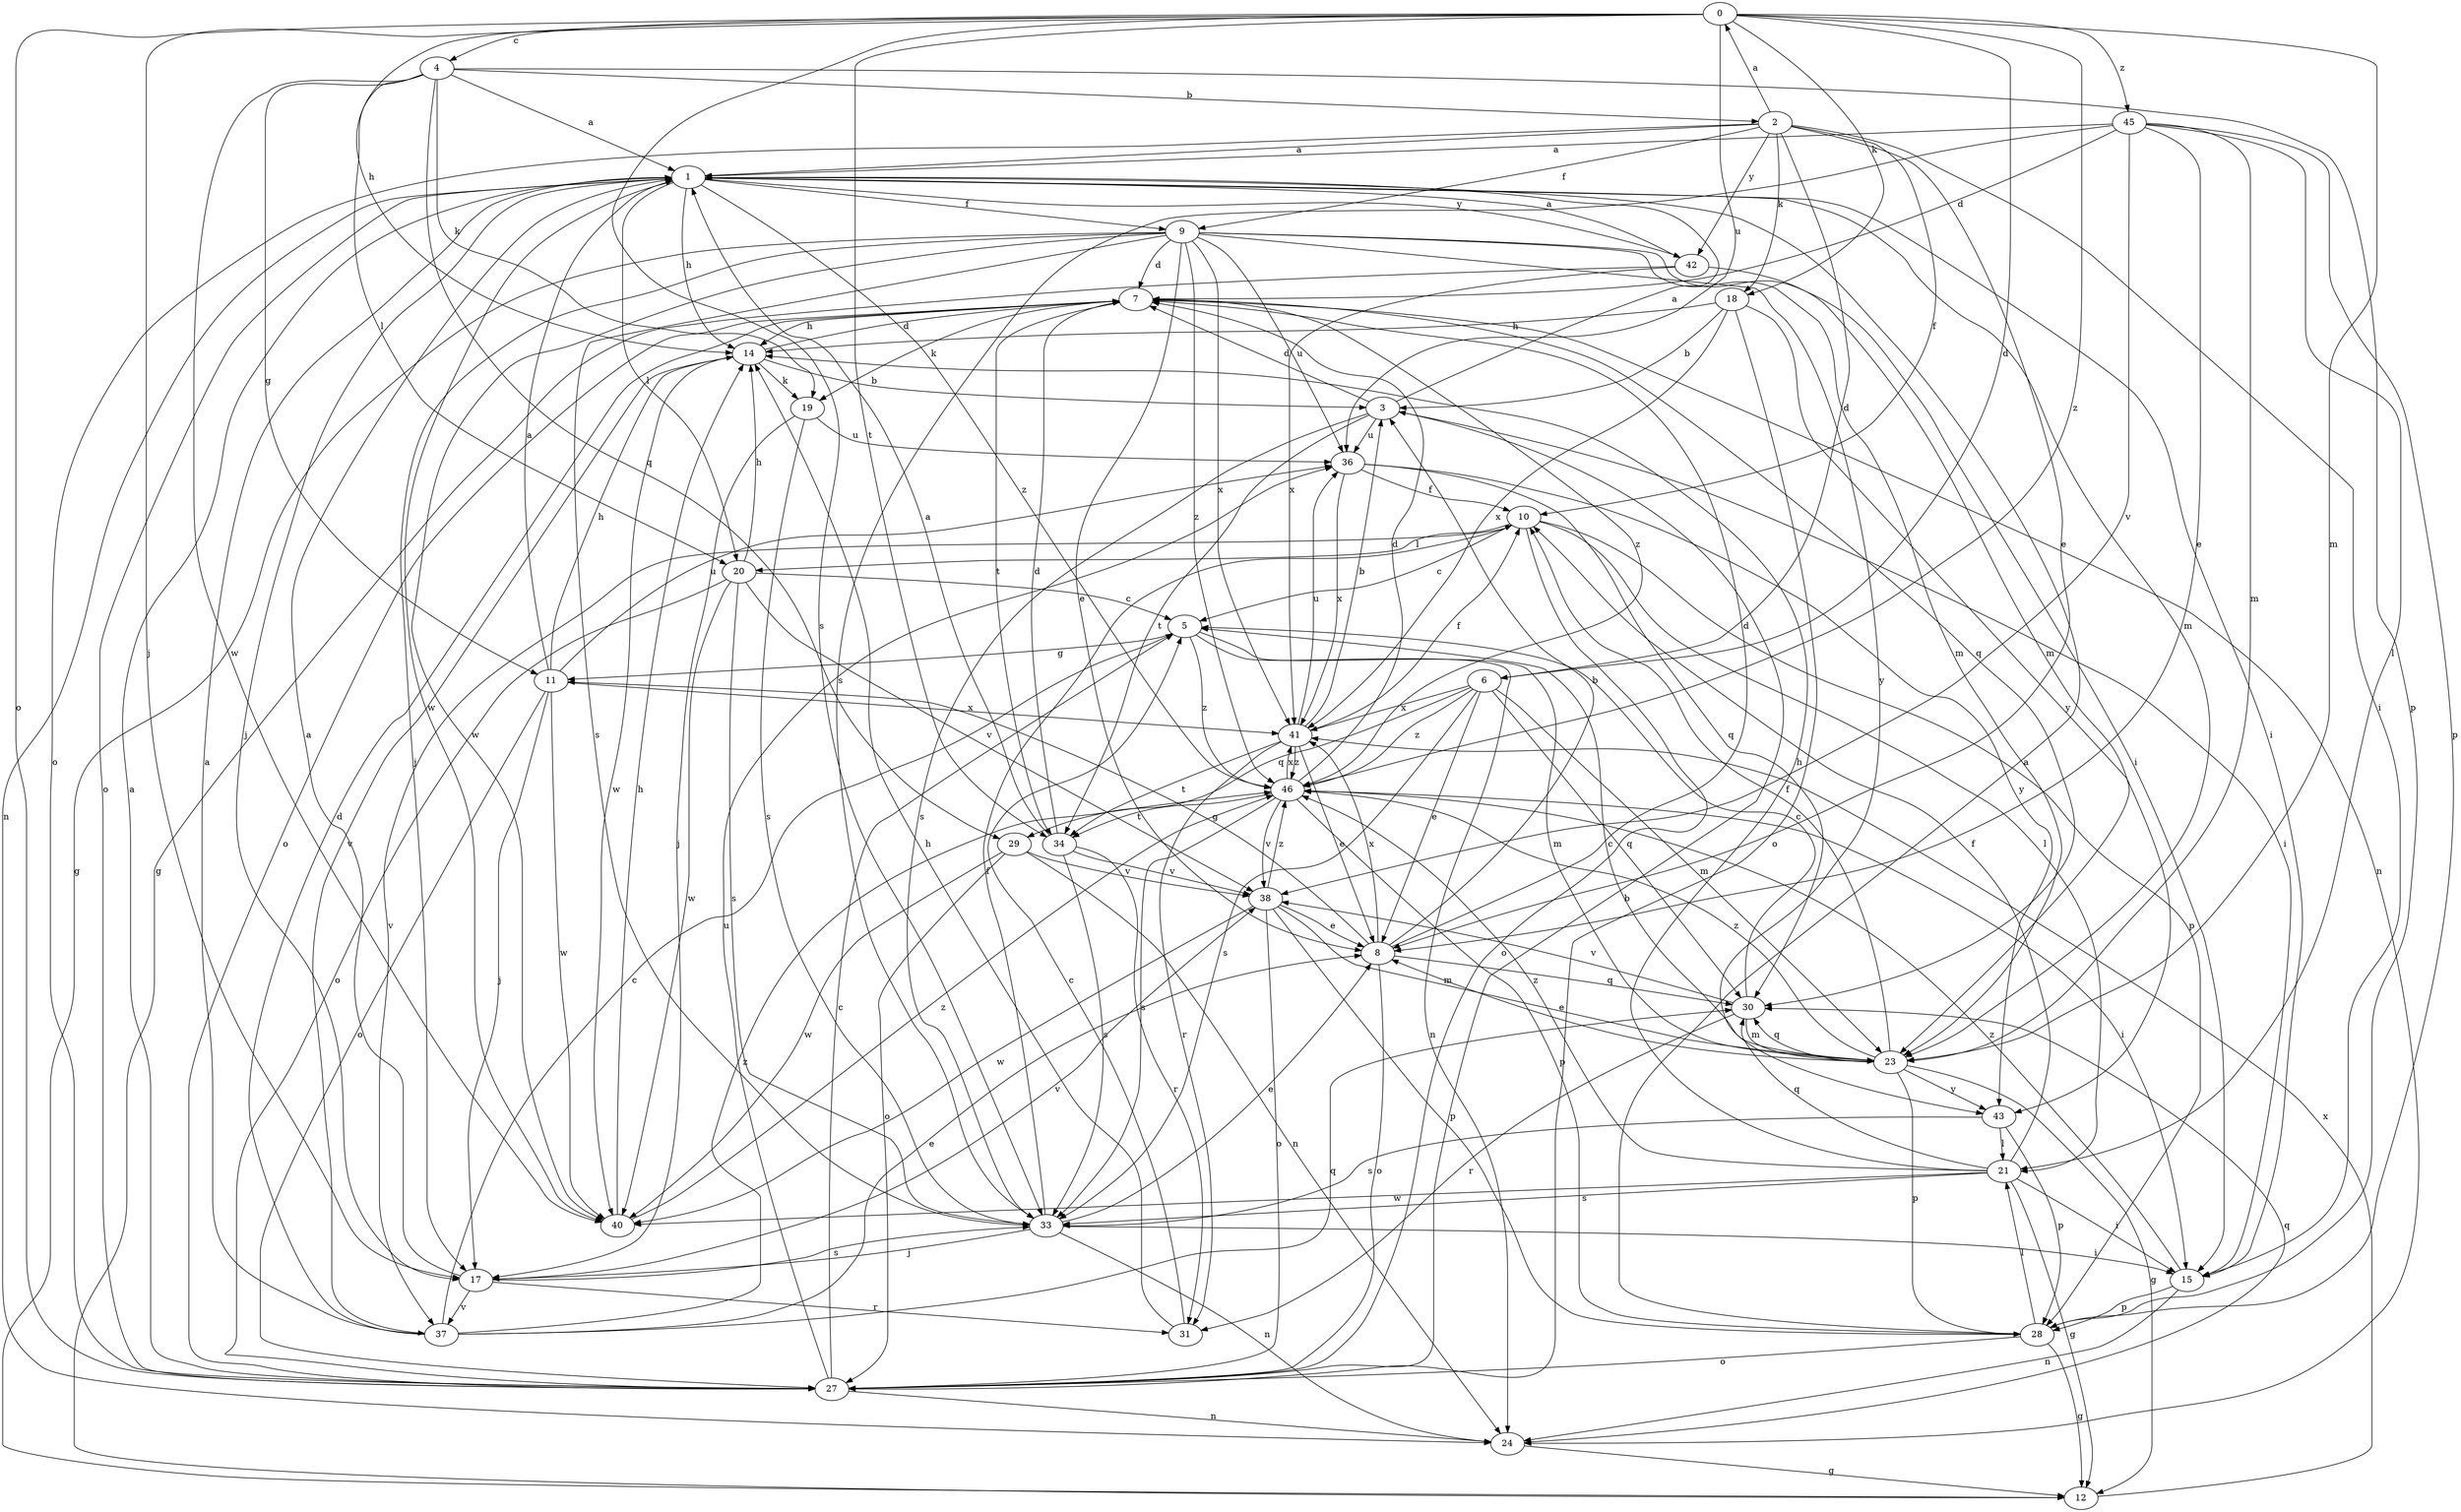 strict digraph  {
0;
1;
2;
3;
4;
5;
6;
7;
8;
9;
10;
11;
12;
14;
15;
17;
18;
19;
20;
21;
23;
24;
27;
28;
29;
30;
31;
33;
34;
36;
37;
38;
40;
41;
42;
43;
45;
46;
0 -> 4  [label=c];
0 -> 6  [label=d];
0 -> 14  [label=h];
0 -> 17  [label=j];
0 -> 18  [label=k];
0 -> 23  [label=m];
0 -> 27  [label=o];
0 -> 33  [label=s];
0 -> 34  [label=t];
0 -> 36  [label=u];
0 -> 45  [label=z];
0 -> 46  [label=z];
1 -> 9  [label=f];
1 -> 14  [label=h];
1 -> 15  [label=i];
1 -> 17  [label=j];
1 -> 20  [label=l];
1 -> 23  [label=m];
1 -> 24  [label=n];
1 -> 27  [label=o];
1 -> 40  [label=w];
1 -> 42  [label=y];
1 -> 46  [label=z];
2 -> 0  [label=a];
2 -> 1  [label=a];
2 -> 6  [label=d];
2 -> 8  [label=e];
2 -> 9  [label=f];
2 -> 10  [label=f];
2 -> 15  [label=i];
2 -> 18  [label=k];
2 -> 27  [label=o];
2 -> 42  [label=y];
3 -> 1  [label=a];
3 -> 7  [label=d];
3 -> 15  [label=i];
3 -> 33  [label=s];
3 -> 34  [label=t];
3 -> 36  [label=u];
4 -> 1  [label=a];
4 -> 2  [label=b];
4 -> 11  [label=g];
4 -> 19  [label=k];
4 -> 20  [label=l];
4 -> 28  [label=p];
4 -> 29  [label=q];
4 -> 40  [label=w];
5 -> 11  [label=g];
5 -> 23  [label=m];
5 -> 24  [label=n];
5 -> 46  [label=z];
6 -> 8  [label=e];
6 -> 23  [label=m];
6 -> 29  [label=q];
6 -> 30  [label=q];
6 -> 33  [label=s];
6 -> 41  [label=x];
6 -> 46  [label=z];
7 -> 14  [label=h];
7 -> 19  [label=k];
7 -> 24  [label=n];
7 -> 27  [label=o];
7 -> 30  [label=q];
7 -> 34  [label=t];
7 -> 46  [label=z];
8 -> 3  [label=b];
8 -> 7  [label=d];
8 -> 11  [label=g];
8 -> 27  [label=o];
8 -> 30  [label=q];
8 -> 41  [label=x];
9 -> 7  [label=d];
9 -> 8  [label=e];
9 -> 12  [label=g];
9 -> 15  [label=i];
9 -> 17  [label=j];
9 -> 23  [label=m];
9 -> 33  [label=s];
9 -> 36  [label=u];
9 -> 40  [label=w];
9 -> 41  [label=x];
9 -> 43  [label=y];
9 -> 46  [label=z];
10 -> 5  [label=c];
10 -> 20  [label=l];
10 -> 21  [label=l];
10 -> 27  [label=o];
10 -> 28  [label=p];
10 -> 37  [label=v];
11 -> 1  [label=a];
11 -> 14  [label=h];
11 -> 17  [label=j];
11 -> 27  [label=o];
11 -> 36  [label=u];
11 -> 40  [label=w];
11 -> 41  [label=x];
12 -> 41  [label=x];
14 -> 3  [label=b];
14 -> 7  [label=d];
14 -> 19  [label=k];
14 -> 37  [label=v];
14 -> 40  [label=w];
15 -> 24  [label=n];
15 -> 28  [label=p];
15 -> 46  [label=z];
17 -> 1  [label=a];
17 -> 31  [label=r];
17 -> 33  [label=s];
17 -> 37  [label=v];
17 -> 38  [label=v];
18 -> 3  [label=b];
18 -> 14  [label=h];
18 -> 27  [label=o];
18 -> 41  [label=x];
18 -> 43  [label=y];
19 -> 17  [label=j];
19 -> 33  [label=s];
19 -> 36  [label=u];
20 -> 5  [label=c];
20 -> 14  [label=h];
20 -> 27  [label=o];
20 -> 33  [label=s];
20 -> 38  [label=v];
20 -> 40  [label=w];
21 -> 10  [label=f];
21 -> 12  [label=g];
21 -> 14  [label=h];
21 -> 15  [label=i];
21 -> 30  [label=q];
21 -> 33  [label=s];
21 -> 40  [label=w];
21 -> 46  [label=z];
23 -> 5  [label=c];
23 -> 8  [label=e];
23 -> 10  [label=f];
23 -> 12  [label=g];
23 -> 28  [label=p];
23 -> 30  [label=q];
23 -> 43  [label=y];
23 -> 46  [label=z];
24 -> 12  [label=g];
24 -> 30  [label=q];
27 -> 1  [label=a];
27 -> 3  [label=b];
27 -> 5  [label=c];
27 -> 24  [label=n];
27 -> 36  [label=u];
28 -> 1  [label=a];
28 -> 12  [label=g];
28 -> 21  [label=l];
28 -> 27  [label=o];
29 -> 24  [label=n];
29 -> 27  [label=o];
29 -> 38  [label=v];
29 -> 40  [label=w];
30 -> 5  [label=c];
30 -> 23  [label=m];
30 -> 31  [label=r];
30 -> 38  [label=v];
31 -> 5  [label=c];
31 -> 14  [label=h];
33 -> 8  [label=e];
33 -> 10  [label=f];
33 -> 15  [label=i];
33 -> 17  [label=j];
33 -> 24  [label=n];
34 -> 1  [label=a];
34 -> 7  [label=d];
34 -> 31  [label=r];
34 -> 33  [label=s];
34 -> 38  [label=v];
36 -> 10  [label=f];
36 -> 30  [label=q];
36 -> 41  [label=x];
36 -> 43  [label=y];
37 -> 1  [label=a];
37 -> 5  [label=c];
37 -> 7  [label=d];
37 -> 8  [label=e];
37 -> 30  [label=q];
37 -> 46  [label=z];
38 -> 8  [label=e];
38 -> 23  [label=m];
38 -> 27  [label=o];
38 -> 28  [label=p];
38 -> 40  [label=w];
38 -> 46  [label=z];
40 -> 14  [label=h];
40 -> 46  [label=z];
41 -> 3  [label=b];
41 -> 8  [label=e];
41 -> 10  [label=f];
41 -> 31  [label=r];
41 -> 34  [label=t];
41 -> 36  [label=u];
41 -> 46  [label=z];
42 -> 1  [label=a];
42 -> 12  [label=g];
42 -> 23  [label=m];
42 -> 41  [label=x];
43 -> 21  [label=l];
43 -> 28  [label=p];
43 -> 33  [label=s];
45 -> 1  [label=a];
45 -> 7  [label=d];
45 -> 8  [label=e];
45 -> 21  [label=l];
45 -> 23  [label=m];
45 -> 28  [label=p];
45 -> 33  [label=s];
45 -> 38  [label=v];
46 -> 7  [label=d];
46 -> 15  [label=i];
46 -> 28  [label=p];
46 -> 33  [label=s];
46 -> 34  [label=t];
46 -> 38  [label=v];
46 -> 41  [label=x];
}
